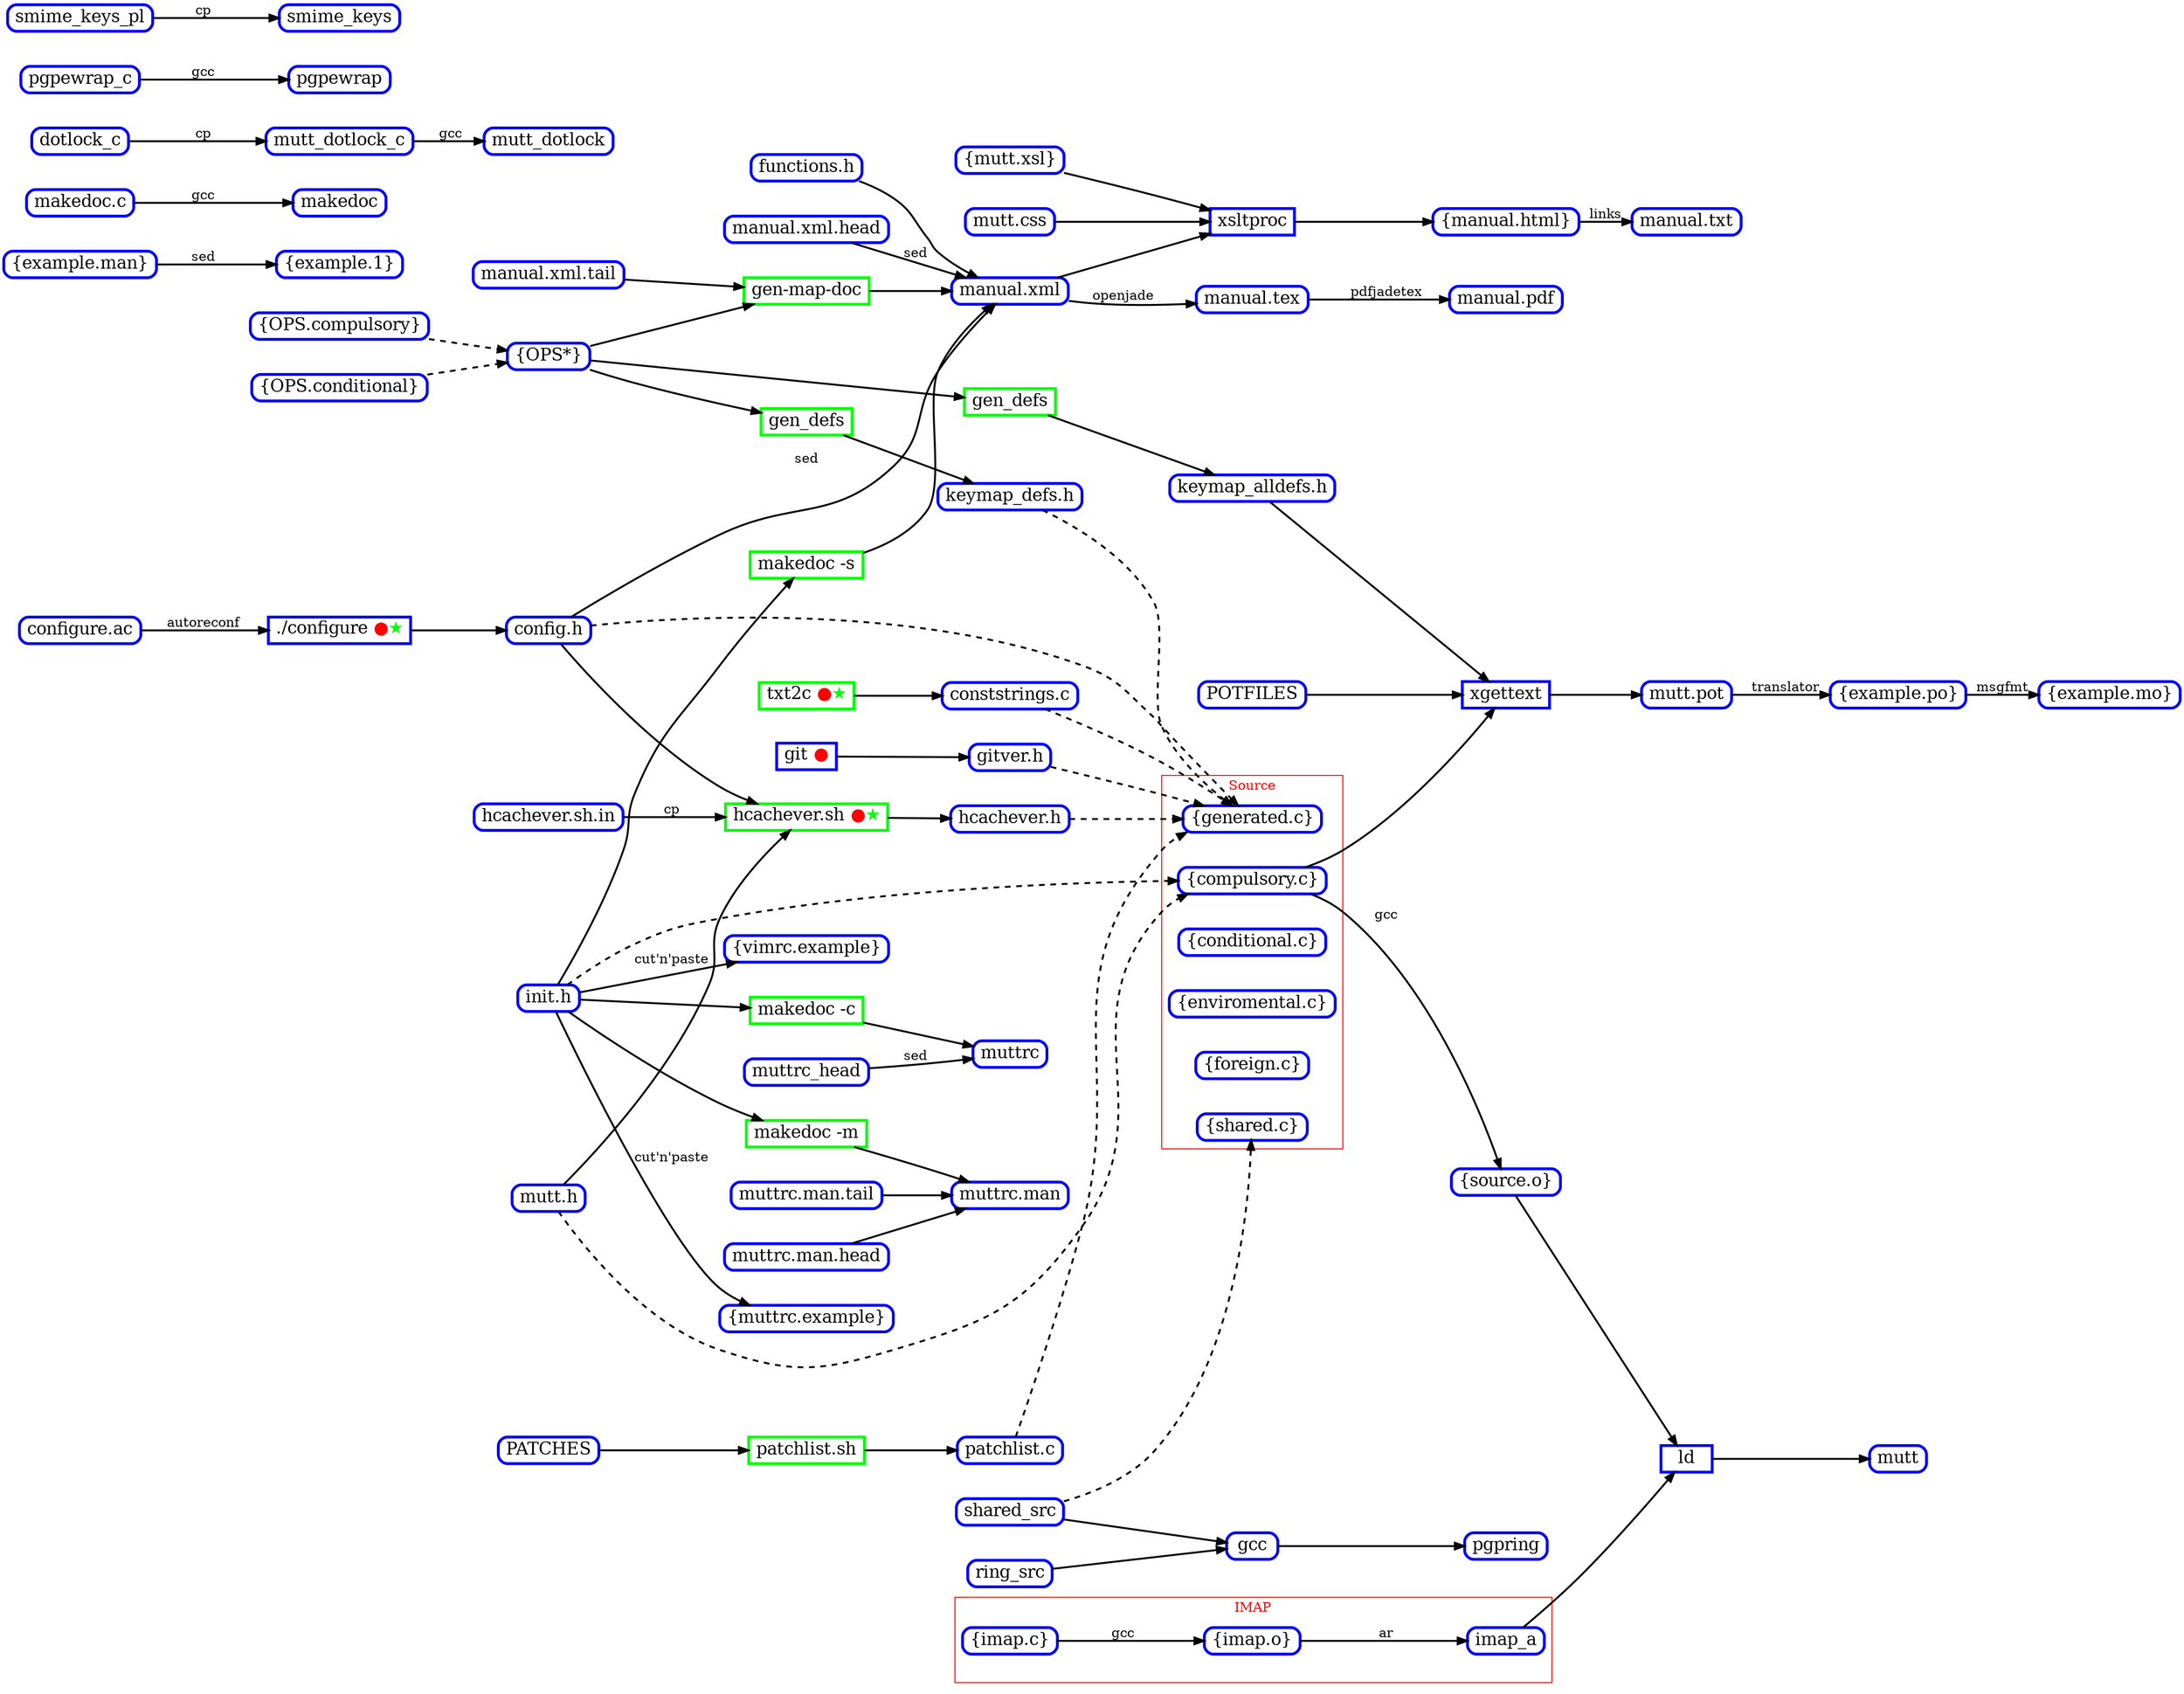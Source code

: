digraph build {
	graph [
		rankdir="LR"
		nodesep="0.5"
		ranksep="0.3"
	]

	node [
		shape="Mrecord"
		style="solid"
		height="0.2"
		penwidth="3.0"
		color="blue"
		fontcolor="black"
		fontsize="18"
	]

	edge [
		penwidth="2.0"
		color="#000000"
		arrowsize="1.0"
	]


	comp_ops         [ label="\{OPS.compulsory\}"  ]
	cond_ops         [ label="\{OPS.conditional\}" ]
	configure_ac     [ label="configure.ac"        ]
	config_h         [ label="config.h"            ]
	conststrings_c   [ label="conststrings.c"      ]
	functions_h      [ label="functions.h"         ]
	gitver_h         [ label="gitver.h"            ]
	hcachever_h      [ label="hcachever.h"         ]
	hcachever_sh     [ label="hcachever.sh"        ]
	hcachever_sh_in  [ label="hcachever.sh.in"     ]
	init_h           [ label="init.h"              ]
	keymap_alldefs_h [ label="keymap_alldefs.h"    ]
	keymap_defs_h    [ label="keymap_defs.h"       ]
	lots_1           [ label="\{example.1\}"       ]
	lots_man         [ label="\{example.man\}"     ]
	lots_mo          [ label="\{example.mo\}"      ]
	lots_muttrc      [ label="\{muttrc.example\}"  ]
	lots_obj         [ label="\{source.o\}"        ]
	lots_po          [ label="\{example.po\}"      ]
	lots_vimrc       [ label="\{vimrc.example\}"   ]
	lots_xsl         [ label="\{mutt.xsl\}"        ]
	makedoc_src      [ label="makedoc.c"           ]
	manual_html      [ label="\{manual.html\}"     ]
	manual_pdf       [ label="manual.pdf"          ]
	manual_tex       [ label="manual.tex"          ]
	manual_txt       [ label="manual.txt"          ]
	manual_xml       [ label="manual.xml"          ]
	manual_xml_head  [ label="manual.xml.head"     ]
	manual_xml_tail  [ label="manual.xml.tail"     ]
	muttrc           [ label="muttrc"              ]
	muttrc_man       [ label="muttrc.man"          ]
	muttrc_man_head  [ label="muttrc.man.head"     ]
	muttrc_man_tail  [ label="muttrc.man.tail"     ]
	mutt_css         [ label="mutt.css"            ]
	mutt_h           [ label="mutt.h"              ]
	mutt_pot         [ label="mutt.pot"            ]
	ops              [ label="\{OPS*\}"            ]
	patchlist_c      [ label="patchlist.c"         ]

	dot_configure [ label=<./configure <font color="red">●</font><font color="green">★</font>> shape="box" ]
	gen_alldefs   [ label="gen_defs" color="green" shape="box" ]
	gen_defs      [ label="gen_defs" color="green" shape="box" ]
	gen_map_doc   [ label="gen-map-doc" color="green" shape="box" ]
	git           [ label=<git <font color="red">●</font>> shape="box" ]
	hcachever_sh  [ label=<hcachever.sh <font color="red">●</font><font color="green">★</font>> color="green" shape="box" ]
	ld            [ label="ld" shape="box" ]
	makedoc_c     [ label="makedoc -c" color="green" shape="box" ]
	makedoc_m     [ label="makedoc -m" color="green" shape="box" ]
	makedoc_s     [ label="makedoc -s" color="green" shape="box" ]
	patchlist_sh  [ label="patchlist.sh" color="green" shape="box" ]
	txt2c         [ label=<txt2c <font color="red">●</font><font color="green">★</font>> color="green" shape="box" ]
	xgettext      [ label="xgettext" shape="box" ]
	xsltproc      [ label="xsltproc" shape="box" ]

	compulsory -> lots_obj [ label="gcc" ]
	lots_obj -> ld
	ld -> mutt

	dot_configure -> config_h
	config_h -> generated [ style="dashed" ]

	git -> gitver_h
	gitver_h -> generated [ style="dashed" ]

	txt2c -> conststrings_c
	conststrings_c -> generated [ style="dashed" ]

	config_h -> hcachever_sh
	mutt_h -> hcachever_sh
	mutt_h -> compulsory [ style="dashed" ]
	hcachever_sh -> hcachever_h
	hcachever_h -> generated [ style="dashed" ]

	PATCHES -> patchlist_sh
	patchlist_sh -> patchlist_c
	patchlist_c -> generated [ style="dashed" ]

	ops -> gen_defs
	gen_defs -> keymap_defs_h
	ops -> gen_alldefs
	gen_alldefs -> keymap_alldefs_h
	keymap_defs_h -> generated [ style="dashed" ]

	cond_ops -> ops [ style="dashed" ]
	comp_ops -> ops [ style="dashed" ]

	subgraph cluster_imap {
		fontcolor="red"
		label="IMAP"
		color="#ff0000"

		lots_imap_c [ label="\{imap.c\}" ]
		lots_imap_o [ label="\{imap.o\}" ]

		lots_imap_c -> lots_imap_o [ label="gcc" ]
		lots_imap_o -> imap_a [ label="ar" ]
	}

	subgraph cluster_source {
		fontcolor="red"
		label="Source"
		color="#ff0000"

		compulsory   [ label="\{compulsory.c\}"   ]
		conditional  [ label="\{conditional.c\}"  ]
		enviromental [ label="\{enviromental.c\}" ]
		foreign      [ label="\{foreign.c\}"      ]
		generated    [ label="\{generated.c\}"    ]
		shared       [ label="\{shared.c\}"       ]
	}

	imap_a -> ld
	POTFILES -> xgettext
	keymap_alldefs_h -> xgettext
	compulsory -> xgettext
	xgettext -> mutt_pot

	lots_man -> lots_1 [ label="sed" ]

	configure_ac -> dot_configure [ label="autoreconf" ]

	manual_xml -> xsltproc
	lots_xsl -> xsltproc
	mutt_css -> xsltproc
	xsltproc -> manual_html
	manual_html -> manual_txt [ label="links" ]

	mutt_pot -> lots_po [ label="translator" ]
	lots_po -> lots_mo [ label="msgfmt" ]

	init_h -> makedoc_m
	muttrc_man_head -> muttrc_man
	makedoc_m -> muttrc_man
	muttrc_man_tail -> muttrc_man

	muttrc_head -> muttrc [ label="sed" ]
	init_h -> makedoc_c
	makedoc_c -> muttrc

	init_h -> lots_muttrc [ label="cut'n'paste" ]
	init_h -> lots_vimrc [ label="cut'n'paste" ]

	init_h -> compulsory [ style="dashed" ]

	hcachever_sh_in -> hcachever_sh [ label="cp" ]
	dotlock_c -> mutt_dotlock_c [ label="cp" ]
	mutt_dotlock_c -> mutt_dotlock [ label="gcc" ]
	pgpewrap_c -> pgpewrap [ label="gcc" ]
	smime_keys_pl -> smime_keys [ label="cp" ]
	makedoc_src -> makedoc [ label="gcc" ]

	config_h -> manual_xml [ label="sed" ]
	manual_xml_head -> manual_xml [ label="sed" ]

	manual_xml_tail -> gen_map_doc
	ops -> gen_map_doc
	gen_map_doc -> manual_xml
	init_h -> makedoc_s
	makedoc_s -> manual_xml
	functions_h -> manual_xml

	manual_xml -> manual_tex [ label="openjade" ]
	manual_tex -> manual_pdf [ label="pdfjadetex" ]

	shared_src -> gcc
	shared_src -> shared [ style="dashed" ]
	ring_src -> gcc
	gcc -> pgpring
}

